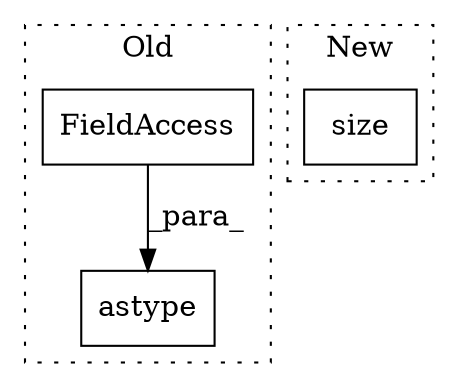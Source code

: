 digraph G {
subgraph cluster0 {
1 [label="astype" a="32" s="2055,2073" l="7,1" shape="box"];
3 [label="FieldAccess" a="22" s="2062" l="11" shape="box"];
label = "Old";
style="dotted";
}
subgraph cluster1 {
2 [label="size" a="32" s="3675" l="6" shape="box"];
label = "New";
style="dotted";
}
3 -> 1 [label="_para_"];
}